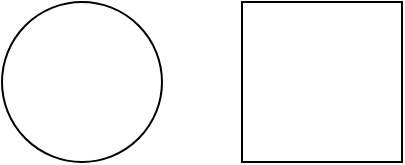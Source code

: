 <mxfile version="25.0.1">
  <diagram name="Page-1" id="LoLB0JTkYT4aA2a7vMYg">
    <mxGraphModel dx="1562" dy="357" grid="1" gridSize="10" guides="1" tooltips="1" connect="1" arrows="1" fold="1" page="1" pageScale="1" pageWidth="3300" pageHeight="2339" math="0" shadow="0">
      <root>
        <mxCell id="0" />
        <mxCell id="1" parent="0" />
        <object label="" TestProperty="some value to display 123&lt;br/&gt;&#xa;&lt;b&gt;Hello&lt;/b&gt; World&#xa;&lt;h2&gt;Next section&lt;/h2&gt;&#xa;&lt;p&gt;some paragraph&lt;/p&gt;&#xa;&lt;p&gt;another paragraph&lt;/p&gt;" id="testCircle">
          <mxCell style="ellipse;whiteSpace=wrap;html=1;aspect=fixed;" parent="1" vertex="1">
            <mxGeometry x="750" y="450" width="80" height="80" as="geometry" />
          </mxCell>
        </object>
        <object label="" x-id="[object Element]" id="testSquare">
          <mxCell style="whiteSpace=wrap;html=1;aspect=fixed;" parent="1" vertex="1">
            <mxGeometry x="870" y="450" width="80" height="80" as="geometry" />
          </mxCell>
        </object>
      </root>
    </mxGraphModel>
  </diagram>
</mxfile>
